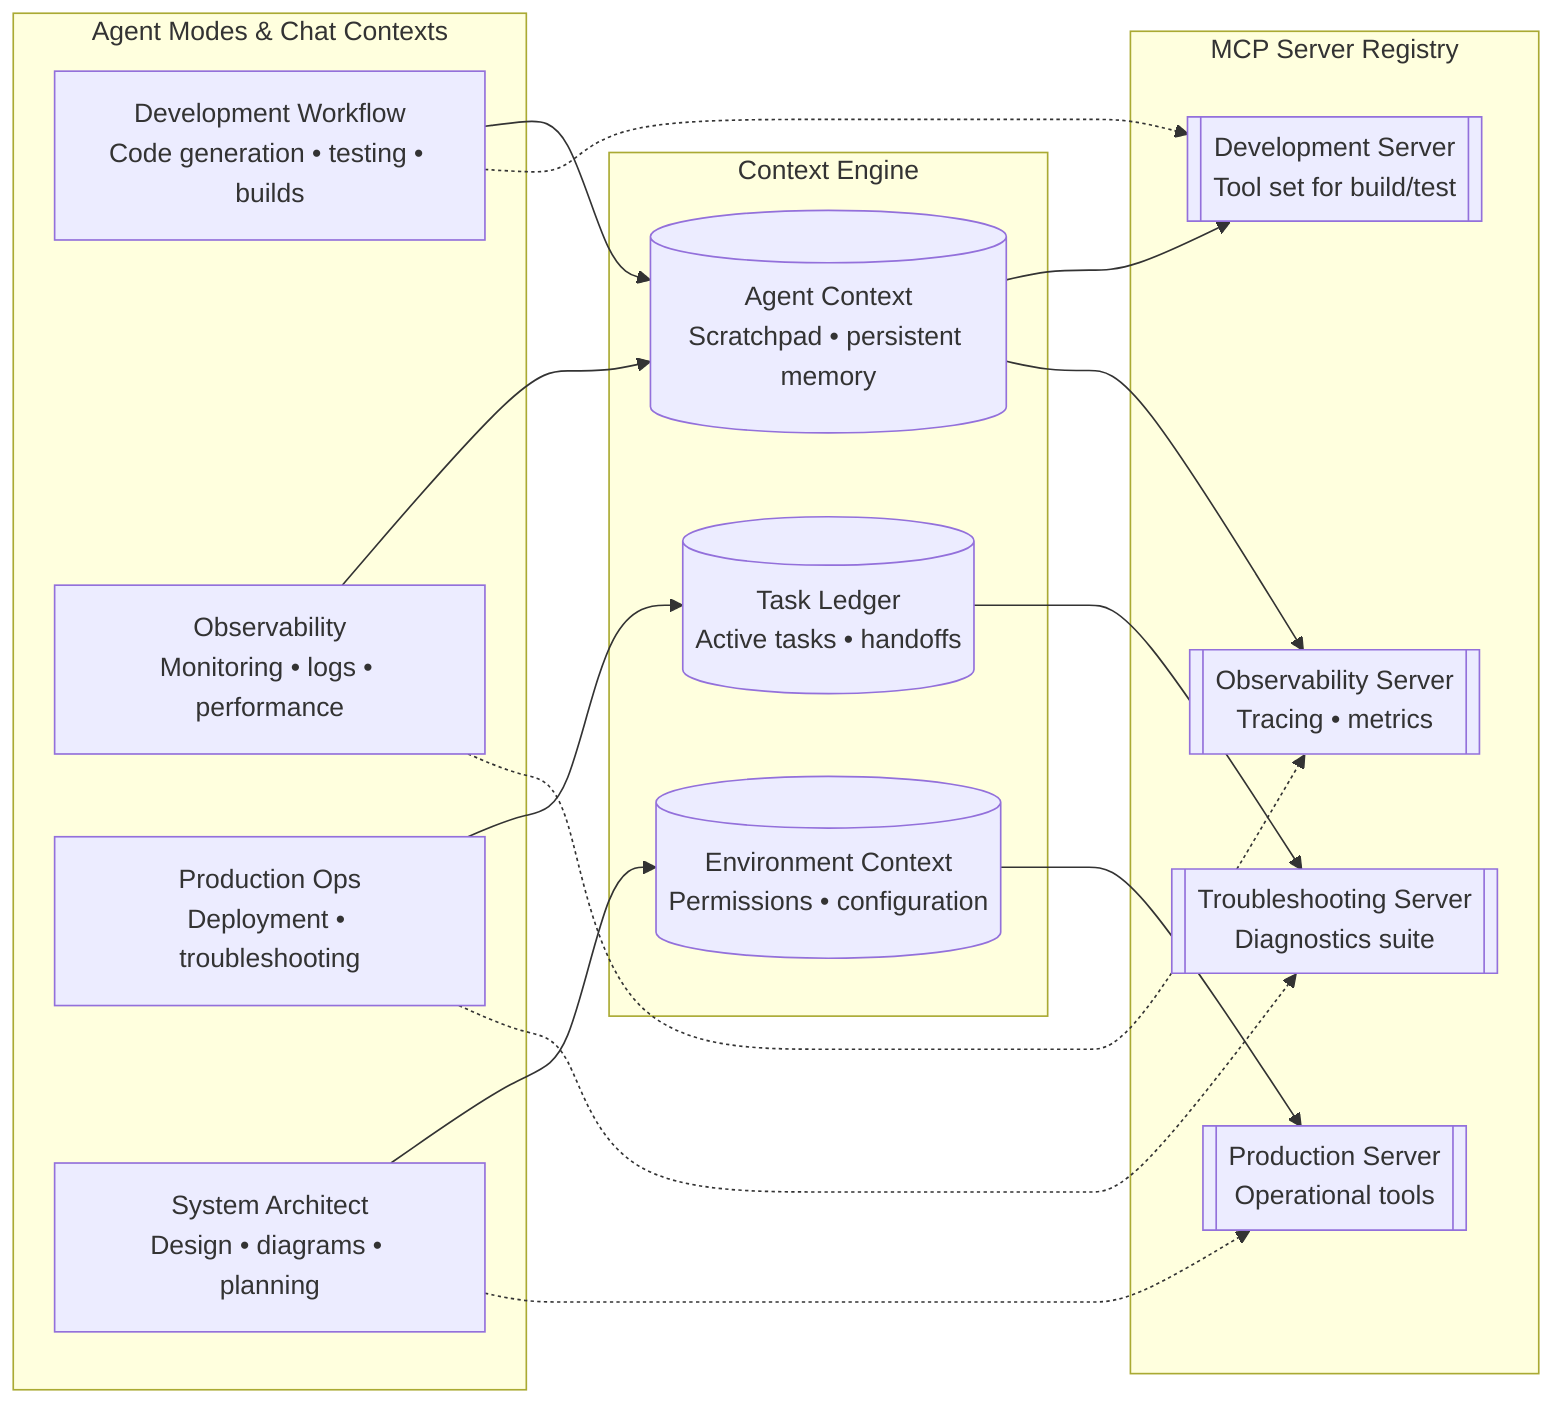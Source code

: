 %%{init: { 'config': 'docs/shared/mermaid/config/mermaid.config.json', 'flowchart': { 'elk': { 'elk.direction': 'RIGHT' } } }}%%
%% index: [docs/tooling/end-state/index.md] %%
flowchart LR
    subgraph Agent_Modes["Agent Modes & Chat Contexts"]
        DevWorkflow["Development Workflow\nCode generation • testing • builds"]
        Observability["Observability\nMonitoring • logs • performance"]
        ProdOps["Production Ops\nDeployment • troubleshooting"]
        SysArchitect["System Architect\nDesign • diagrams • planning"]
    end

    subgraph Context_Engine["Context Engine"]
        AgentContext[("Agent Context\nScratchpad • persistent memory")]
        EnvContext[("Environment Context\nPermissions • configuration")]
        TaskLedger[("Task Ledger\nActive tasks • handoffs")]
    end

    subgraph MCP_Servers["MCP Server Registry"]
        DevMCP[[Development Server\nTool set for build/test]]
        ProdMCP[[Production Server\nOperational tools]]
        ObserveMCP[[Observability Server\nTracing • metrics]]
        TroubleMCP[[Troubleshooting Server\nDiagnostics suite]]
    end

    DevWorkflow --> AgentContext
    Observability --> AgentContext
    ProdOps --> TaskLedger
    SysArchitect --> EnvContext

    AgentContext --> DevMCP
    AgentContext --> ObserveMCP
    EnvContext --> ProdMCP
    TaskLedger --> TroubleMCP

    DevWorkflow -.-> DevMCP
    Observability -.-> ObserveMCP
    ProdOps -.-> TroubleMCP
    SysArchitect -.-> ProdMCP